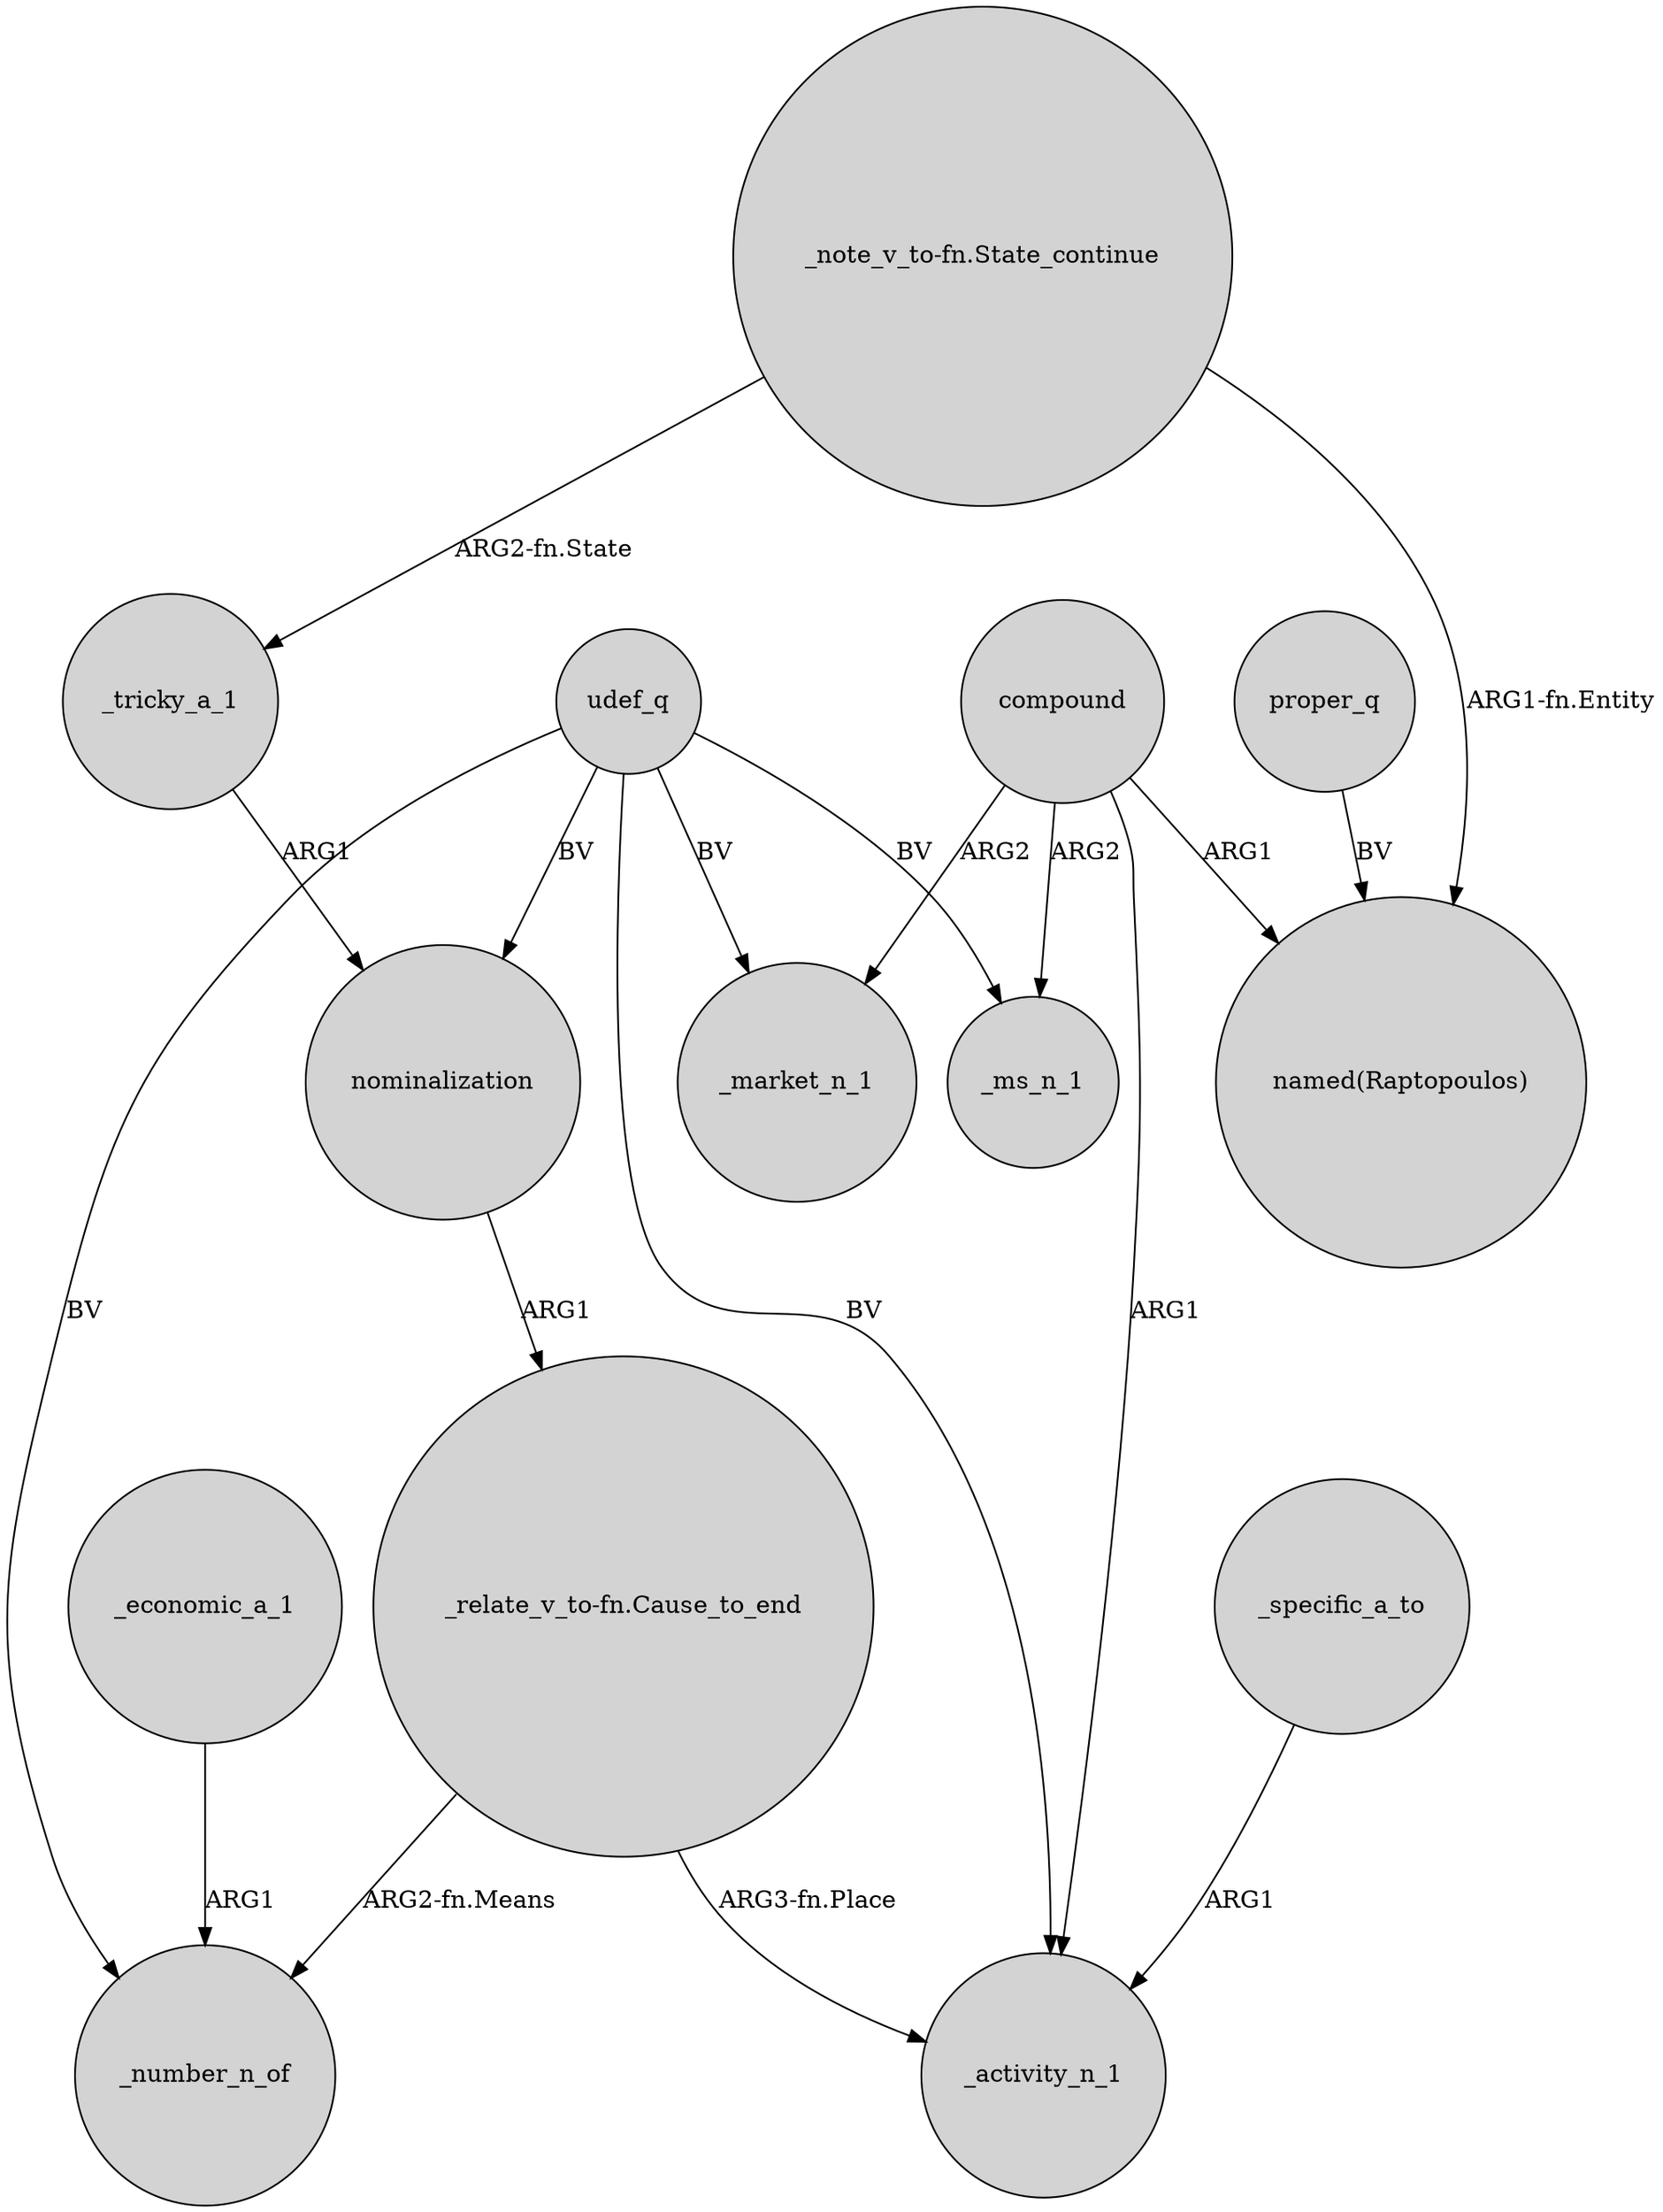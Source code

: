 digraph {
	node [shape=circle style=filled]
	"_note_v_to-fn.State_continue" -> _tricky_a_1 [label="ARG2-fn.State"]
	proper_q -> "named(Raptopoulos)" [label=BV]
	nominalization -> "_relate_v_to-fn.Cause_to_end" [label=ARG1]
	udef_q -> _market_n_1 [label=BV]
	_tricky_a_1 -> nominalization [label=ARG1]
	"_relate_v_to-fn.Cause_to_end" -> _number_n_of [label="ARG2-fn.Means"]
	"_note_v_to-fn.State_continue" -> "named(Raptopoulos)" [label="ARG1-fn.Entity"]
	_specific_a_to -> _activity_n_1 [label=ARG1]
	udef_q -> _number_n_of [label=BV]
	compound -> _ms_n_1 [label=ARG2]
	_economic_a_1 -> _number_n_of [label=ARG1]
	compound -> "named(Raptopoulos)" [label=ARG1]
	compound -> _market_n_1 [label=ARG2]
	udef_q -> _activity_n_1 [label=BV]
	"_relate_v_to-fn.Cause_to_end" -> _activity_n_1 [label="ARG3-fn.Place"]
	udef_q -> _ms_n_1 [label=BV]
	udef_q -> nominalization [label=BV]
	compound -> _activity_n_1 [label=ARG1]
}
